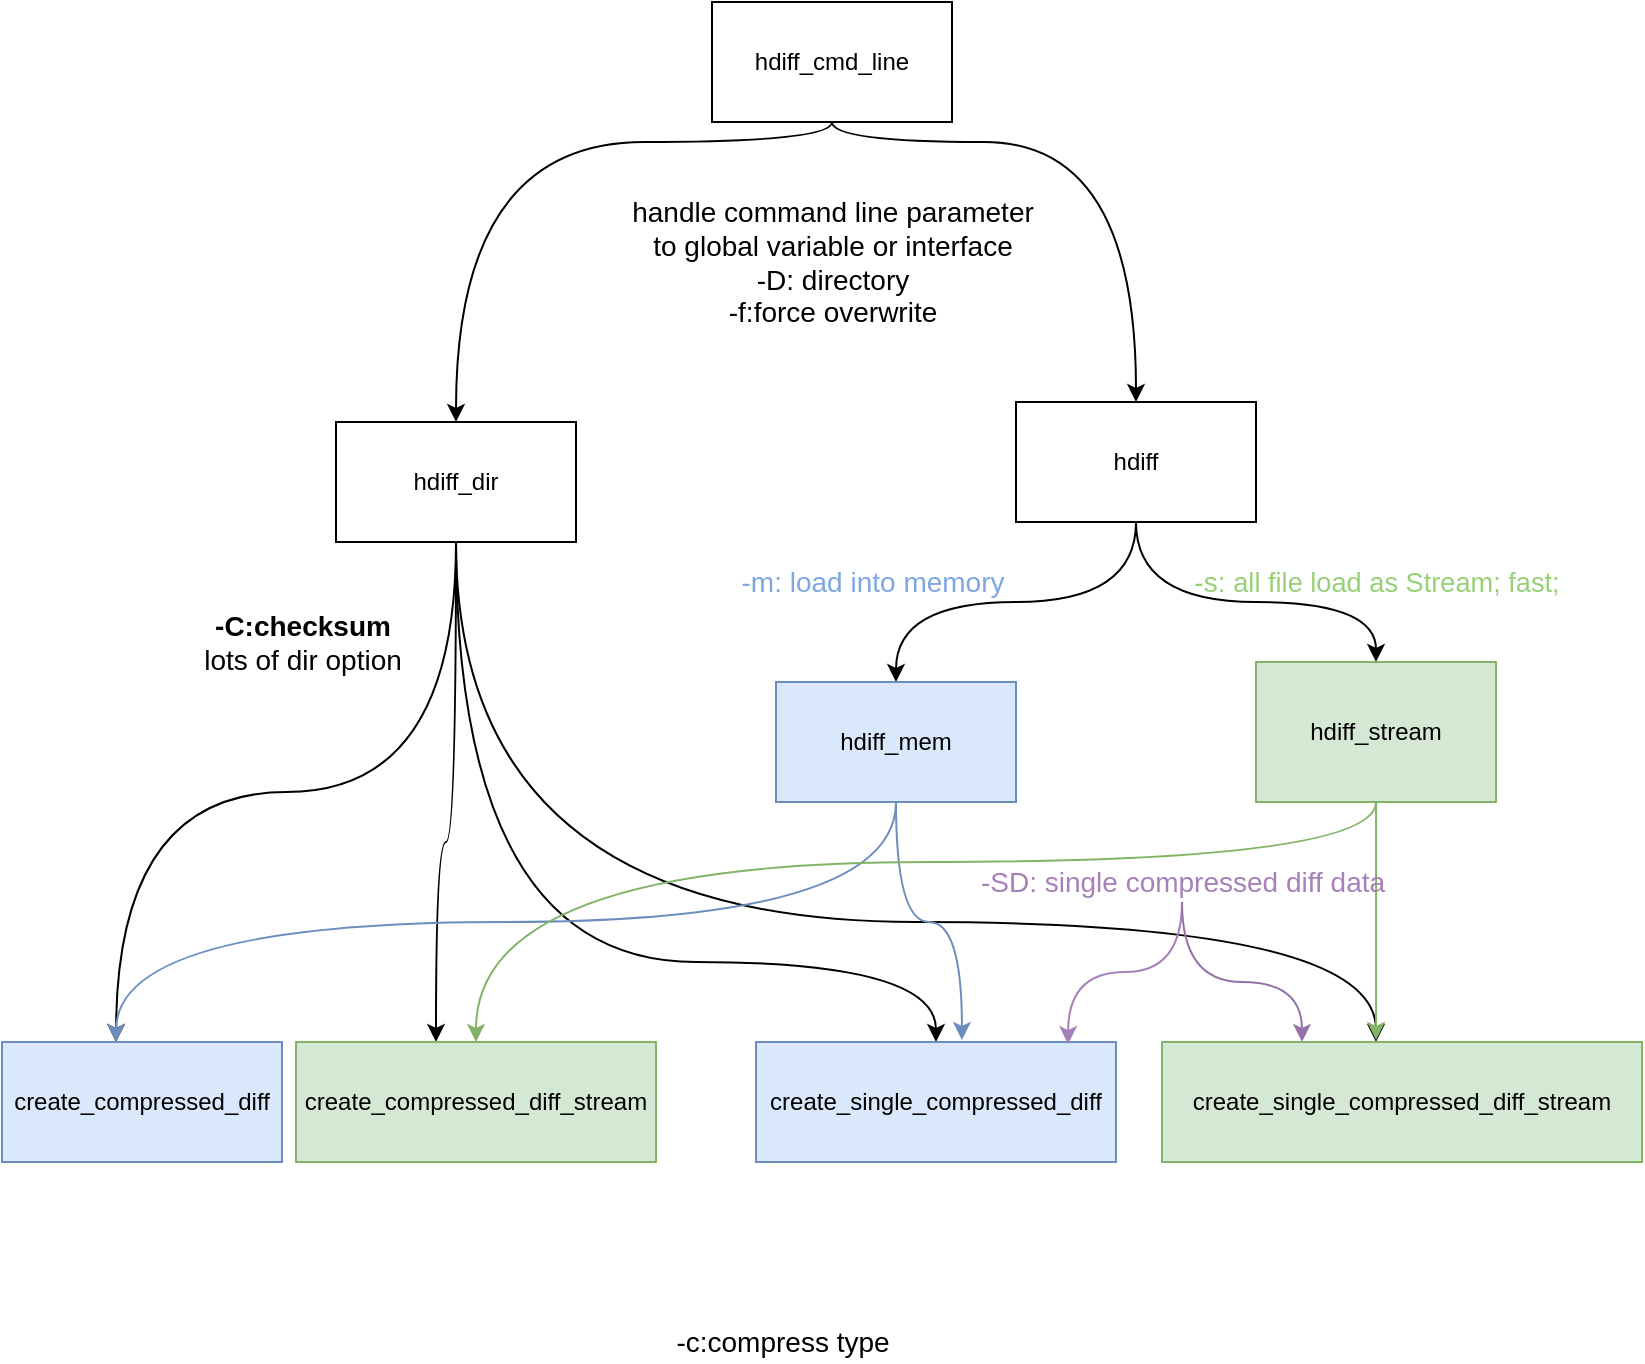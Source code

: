 <mxfile version="14.9.3" type="github">
  <diagram id="71C2lTWhqn7iXaAkYp9l" name="Page-1">
    <mxGraphModel dx="1106" dy="621" grid="1" gridSize="10" guides="1" tooltips="1" connect="1" arrows="1" fold="1" page="1" pageScale="1" pageWidth="850" pageHeight="1100" math="0" shadow="0">
      <root>
        <mxCell id="0" />
        <mxCell id="1" parent="0" />
        <mxCell id="RPoBLLqZ5S25w6Av_XMs-28" style="edgeStyle=orthogonalEdgeStyle;curved=1;orthogonalLoop=1;jettySize=auto;html=1;entryX=0.5;entryY=0;entryDx=0;entryDy=0;strokeColor=#000000;" edge="1" parent="1" source="RPoBLLqZ5S25w6Av_XMs-1" target="RPoBLLqZ5S25w6Av_XMs-2">
          <mxGeometry relative="1" as="geometry">
            <Array as="points">
              <mxPoint x="425" y="90" />
              <mxPoint x="237" y="90" />
            </Array>
          </mxGeometry>
        </mxCell>
        <mxCell id="RPoBLLqZ5S25w6Av_XMs-29" style="edgeStyle=orthogonalEdgeStyle;curved=1;orthogonalLoop=1;jettySize=auto;html=1;strokeColor=#000000;" edge="1" parent="1" source="RPoBLLqZ5S25w6Av_XMs-1" target="RPoBLLqZ5S25w6Av_XMs-3">
          <mxGeometry relative="1" as="geometry">
            <Array as="points">
              <mxPoint x="425" y="90" />
              <mxPoint x="577" y="90" />
            </Array>
          </mxGeometry>
        </mxCell>
        <mxCell id="RPoBLLqZ5S25w6Av_XMs-1" value="hdiff_cmd_line" style="rounded=0;whiteSpace=wrap;html=1;" vertex="1" parent="1">
          <mxGeometry x="365" y="20" width="120" height="60" as="geometry" />
        </mxCell>
        <mxCell id="RPoBLLqZ5S25w6Av_XMs-16" style="edgeStyle=orthogonalEdgeStyle;orthogonalLoop=1;jettySize=auto;html=1;entryX=0.5;entryY=0;entryDx=0;entryDy=0;curved=1;exitX=0.5;exitY=1;exitDx=0;exitDy=0;" edge="1" parent="1" source="RPoBLLqZ5S25w6Av_XMs-2">
          <mxGeometry relative="1" as="geometry">
            <mxPoint x="67" y="540" as="targetPoint" />
          </mxGeometry>
        </mxCell>
        <mxCell id="RPoBLLqZ5S25w6Av_XMs-17" style="edgeStyle=orthogonalEdgeStyle;orthogonalLoop=1;jettySize=auto;html=1;curved=1;" edge="1" parent="1" source="RPoBLLqZ5S25w6Av_XMs-2" target="RPoBLLqZ5S25w6Av_XMs-7">
          <mxGeometry relative="1" as="geometry">
            <Array as="points">
              <mxPoint x="237" y="440" />
              <mxPoint x="227" y="440" />
            </Array>
          </mxGeometry>
        </mxCell>
        <mxCell id="RPoBLLqZ5S25w6Av_XMs-18" style="edgeStyle=orthogonalEdgeStyle;orthogonalLoop=1;jettySize=auto;html=1;entryX=0.5;entryY=0;entryDx=0;entryDy=0;curved=1;" edge="1" parent="1" source="RPoBLLqZ5S25w6Av_XMs-2" target="RPoBLLqZ5S25w6Av_XMs-8">
          <mxGeometry relative="1" as="geometry">
            <Array as="points">
              <mxPoint x="237" y="500" />
              <mxPoint x="477" y="500" />
            </Array>
          </mxGeometry>
        </mxCell>
        <mxCell id="RPoBLLqZ5S25w6Av_XMs-19" style="edgeStyle=orthogonalEdgeStyle;orthogonalLoop=1;jettySize=auto;html=1;curved=1;" edge="1" parent="1" source="RPoBLLqZ5S25w6Av_XMs-2">
          <mxGeometry relative="1" as="geometry">
            <mxPoint x="697" y="540" as="targetPoint" />
            <Array as="points">
              <mxPoint x="237" y="480" />
              <mxPoint x="697" y="480" />
            </Array>
          </mxGeometry>
        </mxCell>
        <mxCell id="RPoBLLqZ5S25w6Av_XMs-2" value="hdiff_dir" style="whiteSpace=wrap;html=1;" vertex="1" parent="1">
          <mxGeometry x="177" y="230" width="120" height="60" as="geometry" />
        </mxCell>
        <mxCell id="RPoBLLqZ5S25w6Av_XMs-14" style="edgeStyle=orthogonalEdgeStyle;orthogonalLoop=1;jettySize=auto;html=1;entryX=0.5;entryY=0;entryDx=0;entryDy=0;curved=1;" edge="1" parent="1" source="RPoBLLqZ5S25w6Av_XMs-3" target="RPoBLLqZ5S25w6Av_XMs-4">
          <mxGeometry relative="1" as="geometry" />
        </mxCell>
        <mxCell id="RPoBLLqZ5S25w6Av_XMs-15" style="edgeStyle=orthogonalEdgeStyle;orthogonalLoop=1;jettySize=auto;html=1;exitX=0.5;exitY=1;exitDx=0;exitDy=0;curved=1;" edge="1" parent="1" source="RPoBLLqZ5S25w6Av_XMs-3" target="RPoBLLqZ5S25w6Av_XMs-5">
          <mxGeometry relative="1" as="geometry">
            <Array as="points">
              <mxPoint x="577" y="320" />
              <mxPoint x="697" y="320" />
            </Array>
          </mxGeometry>
        </mxCell>
        <mxCell id="RPoBLLqZ5S25w6Av_XMs-3" value="hdiff" style="whiteSpace=wrap;html=1;" vertex="1" parent="1">
          <mxGeometry x="517" y="220" width="120" height="60" as="geometry" />
        </mxCell>
        <mxCell id="RPoBLLqZ5S25w6Av_XMs-20" style="edgeStyle=orthogonalEdgeStyle;orthogonalLoop=1;jettySize=auto;html=1;exitX=0.5;exitY=1;exitDx=0;exitDy=0;entryX=0.5;entryY=0;entryDx=0;entryDy=0;curved=1;fillColor=#dae8fc;strokeColor=#6c8ebf;" edge="1" parent="1" source="RPoBLLqZ5S25w6Av_XMs-4">
          <mxGeometry relative="1" as="geometry">
            <mxPoint x="67" y="540" as="targetPoint" />
          </mxGeometry>
        </mxCell>
        <mxCell id="RPoBLLqZ5S25w6Av_XMs-24" style="edgeStyle=orthogonalEdgeStyle;curved=1;orthogonalLoop=1;jettySize=auto;html=1;entryX=0.572;entryY=-0.017;entryDx=0;entryDy=0;entryPerimeter=0;strokeColor=#6c8ebf;fillColor=#dae8fc;" edge="1" parent="1" source="RPoBLLqZ5S25w6Av_XMs-4" target="RPoBLLqZ5S25w6Av_XMs-8">
          <mxGeometry relative="1" as="geometry" />
        </mxCell>
        <mxCell id="RPoBLLqZ5S25w6Av_XMs-4" value="hdiff_mem" style="whiteSpace=wrap;html=1;fillColor=#dae8fc;strokeColor=#6c8ebf;" vertex="1" parent="1">
          <mxGeometry x="397" y="360" width="120" height="60" as="geometry" />
        </mxCell>
        <mxCell id="RPoBLLqZ5S25w6Av_XMs-22" style="edgeStyle=orthogonalEdgeStyle;orthogonalLoop=1;jettySize=auto;html=1;curved=1;fontColor=#97D077;fillColor=#d5e8d4;strokeColor=#82b366;" edge="1" parent="1" source="RPoBLLqZ5S25w6Av_XMs-5" target="RPoBLLqZ5S25w6Av_XMs-7">
          <mxGeometry relative="1" as="geometry">
            <Array as="points">
              <mxPoint x="697" y="450" />
              <mxPoint x="247" y="450" />
            </Array>
          </mxGeometry>
        </mxCell>
        <mxCell id="RPoBLLqZ5S25w6Av_XMs-27" style="edgeStyle=orthogonalEdgeStyle;curved=1;orthogonalLoop=1;jettySize=auto;html=1;entryX=0.446;entryY=-0.017;entryDx=0;entryDy=0;entryPerimeter=0;fillColor=#d5e8d4;strokeColor=#82b366;" edge="1" parent="1" source="RPoBLLqZ5S25w6Av_XMs-5" target="RPoBLLqZ5S25w6Av_XMs-9">
          <mxGeometry relative="1" as="geometry" />
        </mxCell>
        <mxCell id="RPoBLLqZ5S25w6Av_XMs-5" value="hdiff_stream" style="whiteSpace=wrap;html=1;fillColor=#d5e8d4;strokeColor=#82b366;" vertex="1" parent="1">
          <mxGeometry x="637" y="350" width="120" height="70" as="geometry" />
        </mxCell>
        <mxCell id="RPoBLLqZ5S25w6Av_XMs-26" style="edgeStyle=orthogonalEdgeStyle;curved=1;orthogonalLoop=1;jettySize=auto;html=1;exitX=0.75;exitY=1;exitDx=0;exitDy=0;strokeColor=#33FF33;" edge="1" parent="1" source="RPoBLLqZ5S25w6Av_XMs-6">
          <mxGeometry relative="1" as="geometry">
            <mxPoint x="115" y="580" as="targetPoint" />
          </mxGeometry>
        </mxCell>
        <mxCell id="RPoBLLqZ5S25w6Av_XMs-6" value="create_compressed_diff" style="whiteSpace=wrap;html=1;fillColor=#dae8fc;strokeColor=#6c8ebf;" vertex="1" parent="1">
          <mxGeometry x="10" y="540" width="140" height="60" as="geometry" />
        </mxCell>
        <mxCell id="RPoBLLqZ5S25w6Av_XMs-7" value="create_compressed_diff_stream" style="whiteSpace=wrap;html=1;fillColor=#d5e8d4;strokeColor=#82b366;" vertex="1" parent="1">
          <mxGeometry x="157" y="540" width="180" height="60" as="geometry" />
        </mxCell>
        <mxCell id="RPoBLLqZ5S25w6Av_XMs-8" value="create_single_compressed_diff" style="whiteSpace=wrap;html=1;fillColor=#dae8fc;strokeColor=#6c8ebf;" vertex="1" parent="1">
          <mxGeometry x="387" y="540" width="180" height="60" as="geometry" />
        </mxCell>
        <mxCell id="RPoBLLqZ5S25w6Av_XMs-9" value="create_single_compressed_diff_stream" style="whiteSpace=wrap;html=1;fillColor=#d5e8d4;strokeColor=#82b366;" vertex="1" parent="1">
          <mxGeometry x="590" y="540" width="240" height="60" as="geometry" />
        </mxCell>
        <mxCell id="RPoBLLqZ5S25w6Av_XMs-25" value="handle command line parameter &lt;br style=&quot;font-size: 14px&quot;&gt;to global variable or interface&lt;br&gt;-D: directory&lt;br&gt;-f:force overwrite" style="text;html=1;align=center;verticalAlign=middle;resizable=0;points=[];autosize=1;strokeColor=none;fontSize=14;" vertex="1" parent="1">
          <mxGeometry x="315" y="115" width="220" height="70" as="geometry" />
        </mxCell>
        <mxCell id="RPoBLLqZ5S25w6Av_XMs-31" value="&lt;b&gt;-C:checksum&lt;/b&gt;&lt;br&gt;lots of dir option" style="text;html=1;align=center;verticalAlign=middle;resizable=0;points=[];autosize=1;strokeColor=none;fontSize=14;" vertex="1" parent="1">
          <mxGeometry x="105" y="320" width="110" height="40" as="geometry" />
        </mxCell>
        <mxCell id="RPoBLLqZ5S25w6Av_XMs-32" value="-c:compress type" style="text;html=1;align=center;verticalAlign=middle;resizable=0;points=[];autosize=1;strokeColor=none;fontSize=14;" vertex="1" parent="1">
          <mxGeometry x="340" y="680" width="120" height="20" as="geometry" />
        </mxCell>
        <mxCell id="RPoBLLqZ5S25w6Av_XMs-34" style="edgeStyle=orthogonalEdgeStyle;curved=1;orthogonalLoop=1;jettySize=auto;html=1;entryX=0.867;entryY=0.017;entryDx=0;entryDy=0;entryPerimeter=0;fontSize=14;fontColor=#A680B8;strokeColor=#A680B8;" edge="1" parent="1" source="RPoBLLqZ5S25w6Av_XMs-33" target="RPoBLLqZ5S25w6Av_XMs-8">
          <mxGeometry relative="1" as="geometry" />
        </mxCell>
        <mxCell id="RPoBLLqZ5S25w6Av_XMs-35" style="edgeStyle=orthogonalEdgeStyle;curved=1;orthogonalLoop=1;jettySize=auto;html=1;fontSize=14;strokeColor=#9673a6;fontColor=#A680B8;fillColor=#e1d5e7;" edge="1" parent="1" source="RPoBLLqZ5S25w6Av_XMs-33" target="RPoBLLqZ5S25w6Av_XMs-9">
          <mxGeometry relative="1" as="geometry">
            <Array as="points">
              <mxPoint x="600" y="510" />
              <mxPoint x="660" y="510" />
            </Array>
          </mxGeometry>
        </mxCell>
        <mxCell id="RPoBLLqZ5S25w6Av_XMs-33" value="-SD: single compressed diff data" style="text;html=1;align=center;verticalAlign=middle;resizable=0;points=[];autosize=1;strokeColor=none;fontSize=14;fontColor=#A680B8;" vertex="1" parent="1">
          <mxGeometry x="490" y="450" width="220" height="20" as="geometry" />
        </mxCell>
        <mxCell id="RPoBLLqZ5S25w6Av_XMs-36" value="&lt;font color=&quot;#7ea6e0&quot;&gt;-m: load into memory&lt;/font&gt;" style="text;html=1;align=center;verticalAlign=middle;resizable=0;points=[];autosize=1;fontSize=14;" vertex="1" parent="1">
          <mxGeometry x="370" y="300" width="150" height="20" as="geometry" />
        </mxCell>
        <mxCell id="RPoBLLqZ5S25w6Av_XMs-37" value="&lt;font&gt;-s:&amp;nbsp;&lt;span style=&quot;background-color: transparent ; font-size: 13.6px&quot;&gt;all file load as Stream; fast;&lt;/span&gt;&lt;/font&gt;" style="text;html=1;align=center;verticalAlign=middle;resizable=0;points=[];autosize=1;strokeColor=none;fontSize=14;fontColor=#97D077;" vertex="1" parent="1">
          <mxGeometry x="597" y="300" width="200" height="20" as="geometry" />
        </mxCell>
      </root>
    </mxGraphModel>
  </diagram>
</mxfile>
